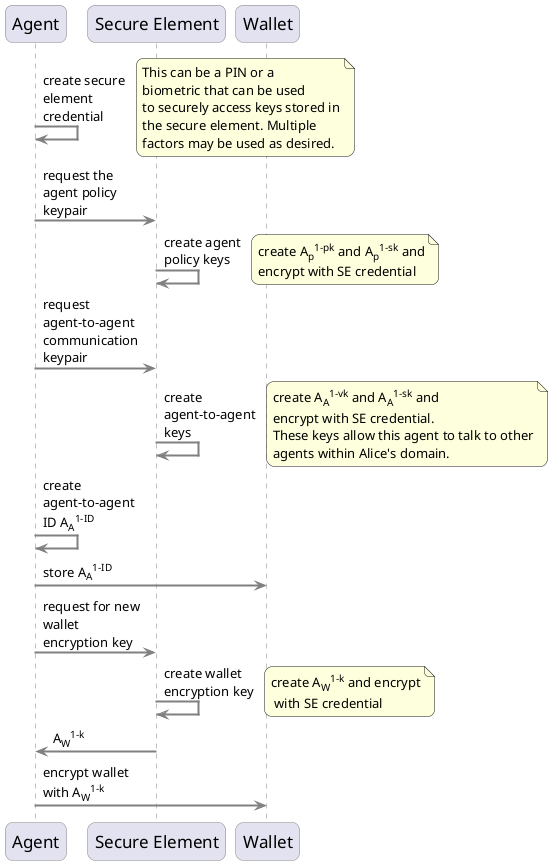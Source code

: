 @startuml
skinparam sequenceArrowThickness 2
skinparam roundcorner 15
skinparam maxmessagesize 100
skinparam sequence {
	ArrowColor grey
	LifeLineBorderColor grey
    ParticipantBorderColor grey
	boxbordercolor white
	ParticipantFontSize 17
	actorfontsize 17
	boxfontsize 17
	boxfontcolor grey
	ActorBorderColor grey
    Actorbackgroundcolor white
}

participant "Agent" as ea
participant "Secure Element" as se
participant "Wallet" as w

ea -> ea: create secure element credential
note right
This can be a PIN or a
biometric that can be used
to securely access keys stored in
the secure element. Multiple
factors may be used as desired.
end note

ea -> se: request the agent policy keypair
se -> se: create agent policy keys
note right
create A<sub>p</sub><sup>1-pk</sup> and A<sub>p</sub><sup>1-sk</sup> and
encrypt with SE credential
end note

ea -> se: request agent-to-agent communication keypair
se -> se: create agent-to-agent keys
note right
create A<sub>A</sub><sup>1-vk</sup> and A<sub>A</sub><sup>1-sk</sup> and
encrypt with SE credential.
These keys allow this agent to talk to other
agents within Alice's domain.
end note

ea -> ea: create agent-to-agent ID A<sub>A</sub><sup>1-ID</sup>
ea -> w: store A<sub>A</sub><sup>1-ID</sup>
ea -> se: request for new wallet encryption key
se -> se: create wallet encryption key
note right
create A<sub>W</sub><sup>1-k</sup> and encrypt
 with SE credential
end note

se -> ea: A<sub>W</sub><sup>1-k</sup>

ea -> w: encrypt wallet with A<sub>W</sub><sup>1-k</sup>

@enduml
